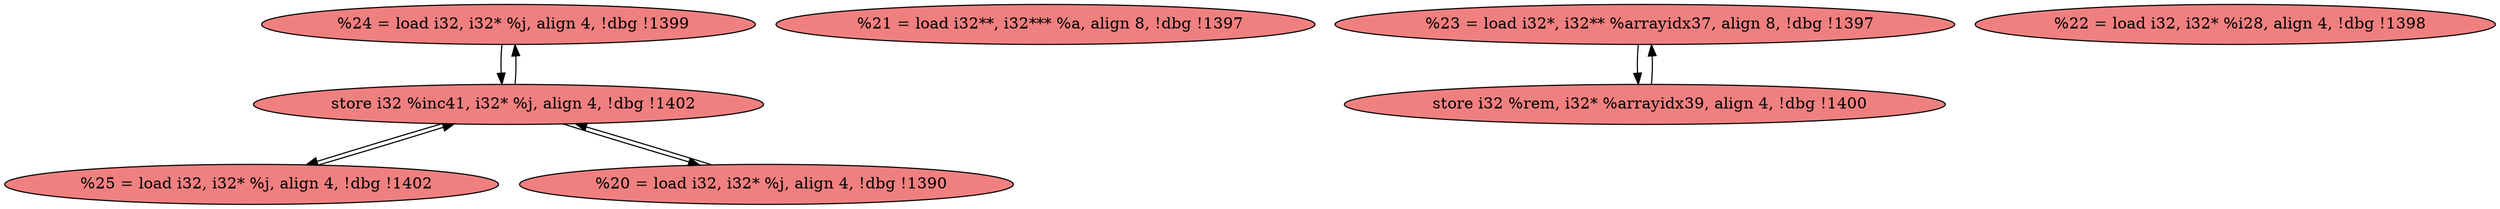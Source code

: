 
digraph G {


node2505 [fillcolor=lightcoral,label="  %24 = load i32, i32* %j, align 4, !dbg !1399",shape=ellipse,style=filled ]
node2499 [fillcolor=lightcoral,label="  %21 = load i32**, i32*** %a, align 8, !dbg !1397",shape=ellipse,style=filled ]
node2503 [fillcolor=lightcoral,label="  %23 = load i32*, i32** %arrayidx37, align 8, !dbg !1397",shape=ellipse,style=filled ]
node2498 [fillcolor=lightcoral,label="  %25 = load i32, i32* %j, align 4, !dbg !1402",shape=ellipse,style=filled ]
node2500 [fillcolor=lightcoral,label="  store i32 %inc41, i32* %j, align 4, !dbg !1402",shape=ellipse,style=filled ]
node2504 [fillcolor=lightcoral,label="  store i32 %rem, i32* %arrayidx39, align 4, !dbg !1400",shape=ellipse,style=filled ]
node2501 [fillcolor=lightcoral,label="  %20 = load i32, i32* %j, align 4, !dbg !1390",shape=ellipse,style=filled ]
node2502 [fillcolor=lightcoral,label="  %22 = load i32, i32* %i28, align 4, !dbg !1398",shape=ellipse,style=filled ]

node2503->node2504 [ ]
node2504->node2503 [ ]
node2501->node2500 [ ]
node2505->node2500 [ ]
node2500->node2505 [ ]
node2500->node2501 [ ]
node2500->node2498 [ ]
node2498->node2500 [ ]


}
